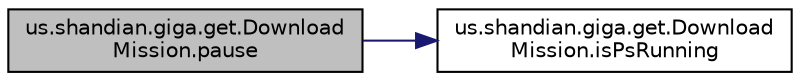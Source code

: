digraph "us.shandian.giga.get.DownloadMission.pause"
{
 // LATEX_PDF_SIZE
  edge [fontname="Helvetica",fontsize="10",labelfontname="Helvetica",labelfontsize="10"];
  node [fontname="Helvetica",fontsize="10",shape=record];
  rankdir="LR";
  Node4 [label="us.shandian.giga.get.Download\lMission.pause",height=0.2,width=0.4,color="black", fillcolor="grey75", style="filled", fontcolor="black",tooltip=" "];
  Node4 -> Node5 [color="midnightblue",fontsize="10",style="solid",fontname="Helvetica"];
  Node5 [label="us.shandian.giga.get.Download\lMission.isPsRunning",height=0.2,width=0.4,color="black", fillcolor="white", style="filled",URL="$classus_1_1shandian_1_1giga_1_1get_1_1_download_mission.html#adf500f3e671f778b8c3728fc557fbf7b",tooltip=" "];
}
